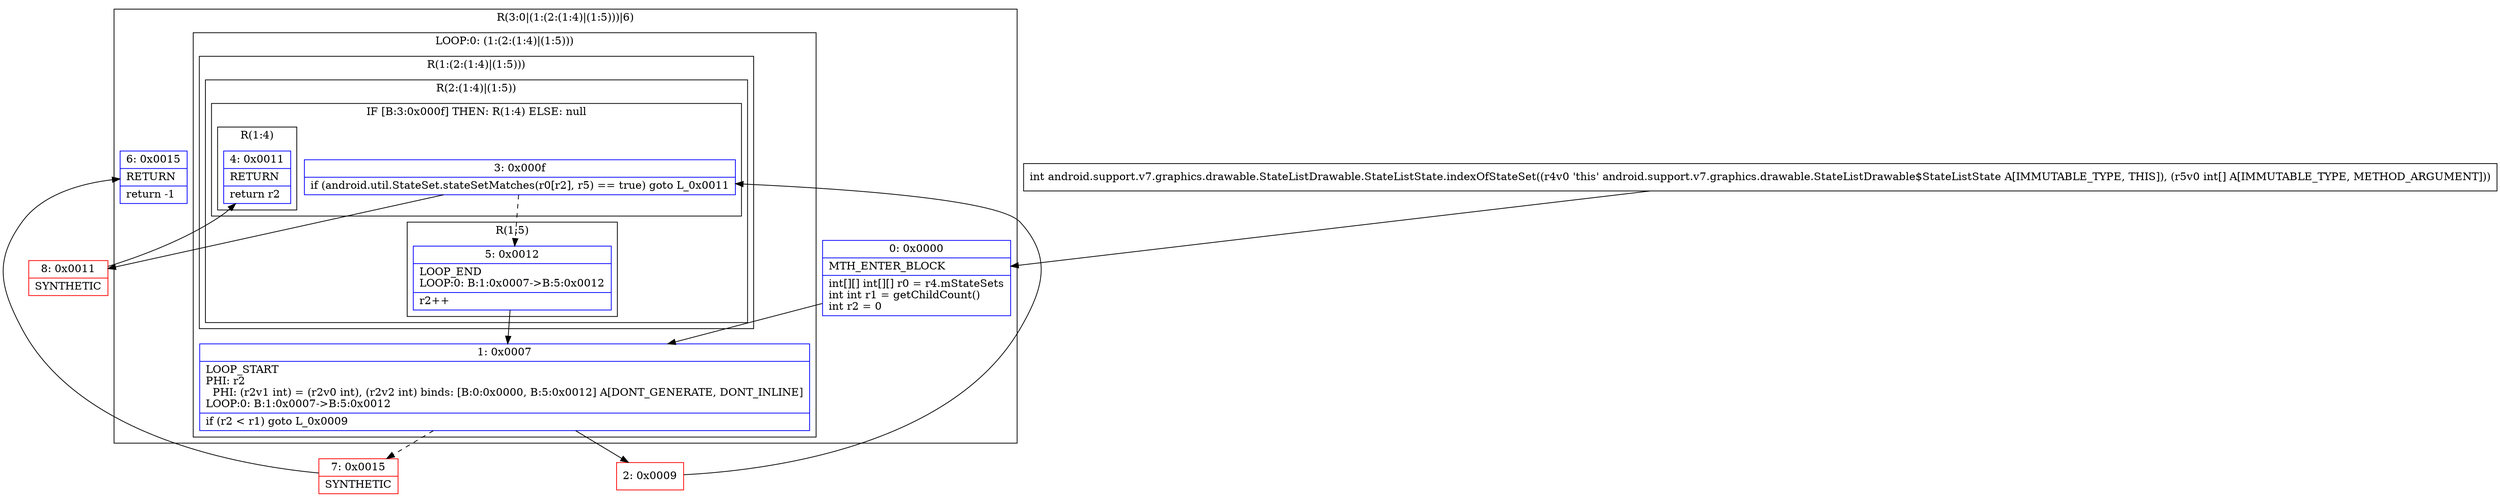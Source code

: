 digraph "CFG forandroid.support.v7.graphics.drawable.StateListDrawable.StateListState.indexOfStateSet([I)I" {
subgraph cluster_Region_1669968242 {
label = "R(3:0|(1:(2:(1:4)|(1:5)))|6)";
node [shape=record,color=blue];
Node_0 [shape=record,label="{0\:\ 0x0000|MTH_ENTER_BLOCK\l|int[][] int[][] r0 = r4.mStateSets\lint int r1 = getChildCount()\lint r2 = 0\l}"];
subgraph cluster_LoopRegion_1712271869 {
label = "LOOP:0: (1:(2:(1:4)|(1:5)))";
node [shape=record,color=blue];
Node_1 [shape=record,label="{1\:\ 0x0007|LOOP_START\lPHI: r2 \l  PHI: (r2v1 int) = (r2v0 int), (r2v2 int) binds: [B:0:0x0000, B:5:0x0012] A[DONT_GENERATE, DONT_INLINE]\lLOOP:0: B:1:0x0007\-\>B:5:0x0012\l|if (r2 \< r1) goto L_0x0009\l}"];
subgraph cluster_Region_357152059 {
label = "R(1:(2:(1:4)|(1:5)))";
node [shape=record,color=blue];
subgraph cluster_Region_2004481729 {
label = "R(2:(1:4)|(1:5))";
node [shape=record,color=blue];
subgraph cluster_IfRegion_166453769 {
label = "IF [B:3:0x000f] THEN: R(1:4) ELSE: null";
node [shape=record,color=blue];
Node_3 [shape=record,label="{3\:\ 0x000f|if (android.util.StateSet.stateSetMatches(r0[r2], r5) == true) goto L_0x0011\l}"];
subgraph cluster_Region_1550302779 {
label = "R(1:4)";
node [shape=record,color=blue];
Node_4 [shape=record,label="{4\:\ 0x0011|RETURN\l|return r2\l}"];
}
}
subgraph cluster_Region_1925940017 {
label = "R(1:5)";
node [shape=record,color=blue];
Node_5 [shape=record,label="{5\:\ 0x0012|LOOP_END\lLOOP:0: B:1:0x0007\-\>B:5:0x0012\l|r2++\l}"];
}
}
}
}
Node_6 [shape=record,label="{6\:\ 0x0015|RETURN\l|return \-1\l}"];
}
Node_2 [shape=record,color=red,label="{2\:\ 0x0009}"];
Node_7 [shape=record,color=red,label="{7\:\ 0x0015|SYNTHETIC\l}"];
Node_8 [shape=record,color=red,label="{8\:\ 0x0011|SYNTHETIC\l}"];
MethodNode[shape=record,label="{int android.support.v7.graphics.drawable.StateListDrawable.StateListState.indexOfStateSet((r4v0 'this' android.support.v7.graphics.drawable.StateListDrawable$StateListState A[IMMUTABLE_TYPE, THIS]), (r5v0 int[] A[IMMUTABLE_TYPE, METHOD_ARGUMENT])) }"];
MethodNode -> Node_0;
Node_0 -> Node_1;
Node_1 -> Node_2;
Node_1 -> Node_7[style=dashed];
Node_3 -> Node_5[style=dashed];
Node_3 -> Node_8;
Node_5 -> Node_1;
Node_2 -> Node_3;
Node_7 -> Node_6;
Node_8 -> Node_4;
}

